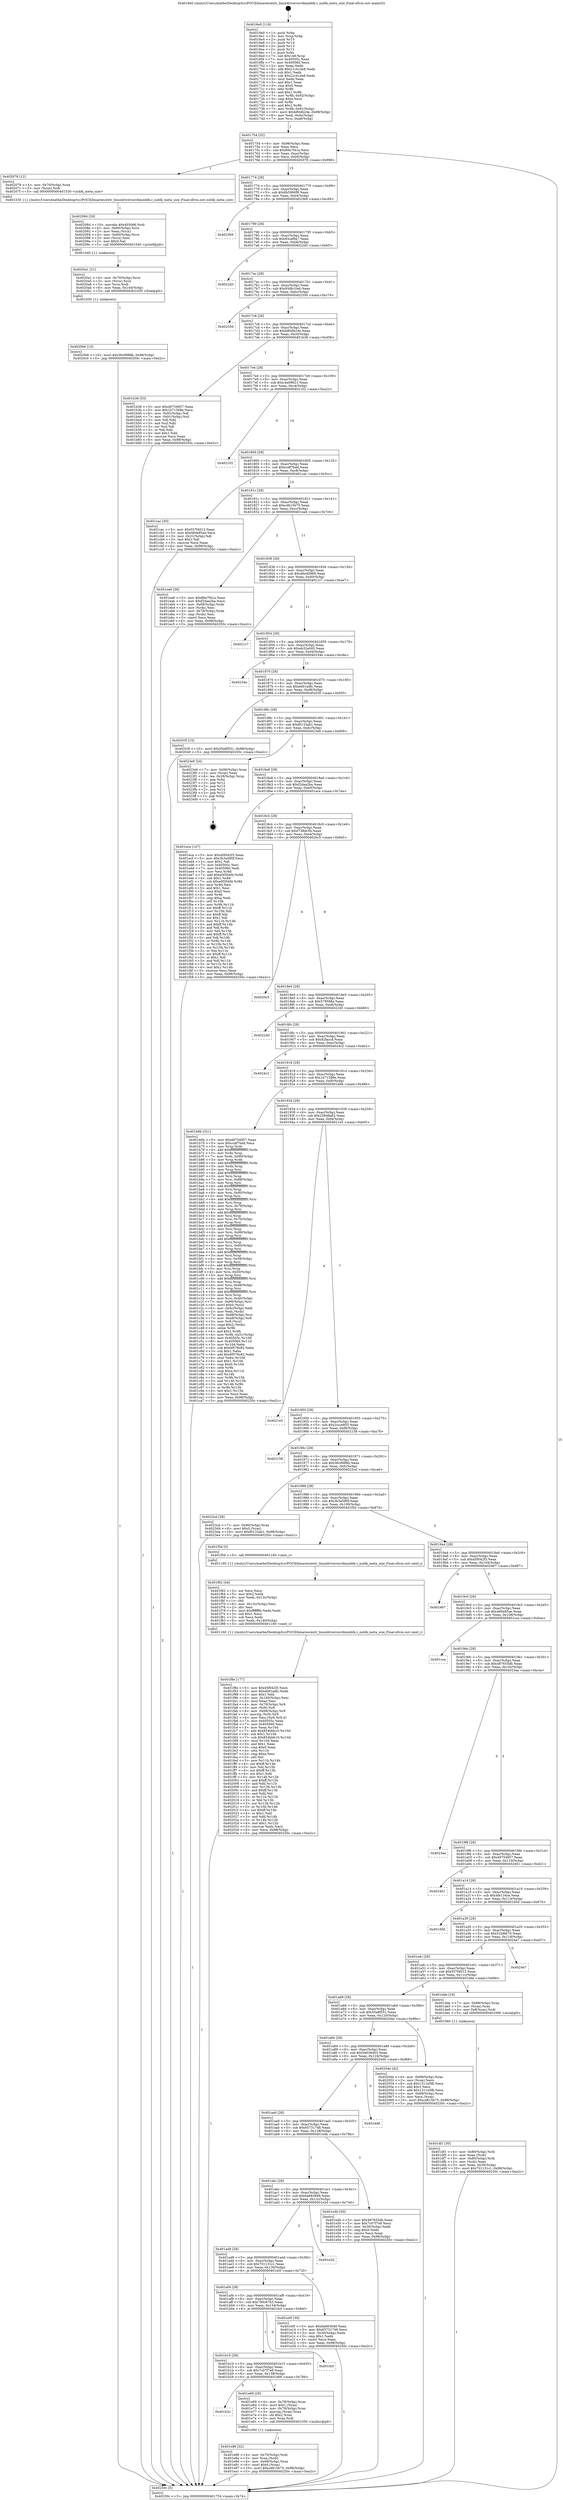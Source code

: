 digraph "0x4016e0" {
  label = "0x4016e0 (/mnt/c/Users/mathe/Desktop/tcc/POCII/binaries/extr_linuxdriversnvdimmblk.c_nsblk_meta_size_Final-ollvm.out::main(0))"
  labelloc = "t"
  node[shape=record]

  Entry [label="",width=0.3,height=0.3,shape=circle,fillcolor=black,style=filled]
  "0x401754" [label="{
     0x401754 [32]\l
     | [instrs]\l
     &nbsp;&nbsp;0x401754 \<+6\>: mov -0x98(%rbp),%eax\l
     &nbsp;&nbsp;0x40175a \<+2\>: mov %eax,%ecx\l
     &nbsp;&nbsp;0x40175c \<+6\>: sub $0x89a7f41a,%ecx\l
     &nbsp;&nbsp;0x401762 \<+6\>: mov %eax,-0xac(%rbp)\l
     &nbsp;&nbsp;0x401768 \<+6\>: mov %ecx,-0xb0(%rbp)\l
     &nbsp;&nbsp;0x40176e \<+6\>: je 0000000000402078 \<main+0x998\>\l
  }"]
  "0x402078" [label="{
     0x402078 [12]\l
     | [instrs]\l
     &nbsp;&nbsp;0x402078 \<+4\>: mov -0x70(%rbp),%rax\l
     &nbsp;&nbsp;0x40207c \<+3\>: mov (%rax),%rdi\l
     &nbsp;&nbsp;0x40207f \<+5\>: call 0000000000401530 \<nsblk_meta_size\>\l
     | [calls]\l
     &nbsp;&nbsp;0x401530 \{1\} (/mnt/c/Users/mathe/Desktop/tcc/POCII/binaries/extr_linuxdriversnvdimmblk.c_nsblk_meta_size_Final-ollvm.out::nsblk_meta_size)\l
  }"]
  "0x401774" [label="{
     0x401774 [28]\l
     | [instrs]\l
     &nbsp;&nbsp;0x401774 \<+5\>: jmp 0000000000401779 \<main+0x99\>\l
     &nbsp;&nbsp;0x401779 \<+6\>: mov -0xac(%rbp),%eax\l
     &nbsp;&nbsp;0x40177f \<+5\>: sub $0x8b5960f8,%eax\l
     &nbsp;&nbsp;0x401784 \<+6\>: mov %eax,-0xb4(%rbp)\l
     &nbsp;&nbsp;0x40178a \<+6\>: je 00000000004023b9 \<main+0xcd9\>\l
  }"]
  Exit [label="",width=0.3,height=0.3,shape=circle,fillcolor=black,style=filled,peripheries=2]
  "0x4023b9" [label="{
     0x4023b9\l
  }", style=dashed]
  "0x401790" [label="{
     0x401790 [28]\l
     | [instrs]\l
     &nbsp;&nbsp;0x401790 \<+5\>: jmp 0000000000401795 \<main+0xb5\>\l
     &nbsp;&nbsp;0x401795 \<+6\>: mov -0xac(%rbp),%eax\l
     &nbsp;&nbsp;0x40179b \<+5\>: sub $0x93caf9a7,%eax\l
     &nbsp;&nbsp;0x4017a0 \<+6\>: mov %eax,-0xb8(%rbp)\l
     &nbsp;&nbsp;0x4017a6 \<+6\>: je 00000000004022d3 \<main+0xbf3\>\l
  }"]
  "0x4020b6" [label="{
     0x4020b6 [15]\l
     | [instrs]\l
     &nbsp;&nbsp;0x4020b6 \<+10\>: movl $0x36c9988b,-0x98(%rbp)\l
     &nbsp;&nbsp;0x4020c0 \<+5\>: jmp 000000000040250c \<main+0xe2c\>\l
  }"]
  "0x4022d3" [label="{
     0x4022d3\l
  }", style=dashed]
  "0x4017ac" [label="{
     0x4017ac [28]\l
     | [instrs]\l
     &nbsp;&nbsp;0x4017ac \<+5\>: jmp 00000000004017b1 \<main+0xd1\>\l
     &nbsp;&nbsp;0x4017b1 \<+6\>: mov -0xac(%rbp),%eax\l
     &nbsp;&nbsp;0x4017b7 \<+5\>: sub $0x93db10a6,%eax\l
     &nbsp;&nbsp;0x4017bc \<+6\>: mov %eax,-0xbc(%rbp)\l
     &nbsp;&nbsp;0x4017c2 \<+6\>: je 000000000040235d \<main+0xc7d\>\l
  }"]
  "0x4020a1" [label="{
     0x4020a1 [21]\l
     | [instrs]\l
     &nbsp;&nbsp;0x4020a1 \<+4\>: mov -0x70(%rbp),%rcx\l
     &nbsp;&nbsp;0x4020a5 \<+3\>: mov (%rcx),%rcx\l
     &nbsp;&nbsp;0x4020a8 \<+3\>: mov %rcx,%rdi\l
     &nbsp;&nbsp;0x4020ab \<+6\>: mov %eax,-0x144(%rbp)\l
     &nbsp;&nbsp;0x4020b1 \<+5\>: call 0000000000401030 \<free@plt\>\l
     | [calls]\l
     &nbsp;&nbsp;0x401030 \{1\} (unknown)\l
  }"]
  "0x40235d" [label="{
     0x40235d\l
  }", style=dashed]
  "0x4017c8" [label="{
     0x4017c8 [28]\l
     | [instrs]\l
     &nbsp;&nbsp;0x4017c8 \<+5\>: jmp 00000000004017cd \<main+0xed\>\l
     &nbsp;&nbsp;0x4017cd \<+6\>: mov -0xac(%rbp),%eax\l
     &nbsp;&nbsp;0x4017d3 \<+5\>: sub $0xb80db24e,%eax\l
     &nbsp;&nbsp;0x4017d8 \<+6\>: mov %eax,-0xc0(%rbp)\l
     &nbsp;&nbsp;0x4017de \<+6\>: je 0000000000401b36 \<main+0x456\>\l
  }"]
  "0x402084" [label="{
     0x402084 [29]\l
     | [instrs]\l
     &nbsp;&nbsp;0x402084 \<+10\>: movabs $0x4030d6,%rdi\l
     &nbsp;&nbsp;0x40208e \<+4\>: mov -0x60(%rbp),%rcx\l
     &nbsp;&nbsp;0x402092 \<+2\>: mov %eax,(%rcx)\l
     &nbsp;&nbsp;0x402094 \<+4\>: mov -0x60(%rbp),%rcx\l
     &nbsp;&nbsp;0x402098 \<+2\>: mov (%rcx),%esi\l
     &nbsp;&nbsp;0x40209a \<+2\>: mov $0x0,%al\l
     &nbsp;&nbsp;0x40209c \<+5\>: call 0000000000401040 \<printf@plt\>\l
     | [calls]\l
     &nbsp;&nbsp;0x401040 \{1\} (unknown)\l
  }"]
  "0x401b36" [label="{
     0x401b36 [53]\l
     | [instrs]\l
     &nbsp;&nbsp;0x401b36 \<+5\>: mov $0x49754957,%eax\l
     &nbsp;&nbsp;0x401b3b \<+5\>: mov $0x1b71588e,%ecx\l
     &nbsp;&nbsp;0x401b40 \<+6\>: mov -0x92(%rbp),%dl\l
     &nbsp;&nbsp;0x401b46 \<+7\>: mov -0x91(%rbp),%sil\l
     &nbsp;&nbsp;0x401b4d \<+3\>: mov %dl,%dil\l
     &nbsp;&nbsp;0x401b50 \<+3\>: and %sil,%dil\l
     &nbsp;&nbsp;0x401b53 \<+3\>: xor %sil,%dl\l
     &nbsp;&nbsp;0x401b56 \<+3\>: or %dl,%dil\l
     &nbsp;&nbsp;0x401b59 \<+4\>: test $0x1,%dil\l
     &nbsp;&nbsp;0x401b5d \<+3\>: cmovne %ecx,%eax\l
     &nbsp;&nbsp;0x401b60 \<+6\>: mov %eax,-0x98(%rbp)\l
     &nbsp;&nbsp;0x401b66 \<+5\>: jmp 000000000040250c \<main+0xe2c\>\l
  }"]
  "0x4017e4" [label="{
     0x4017e4 [28]\l
     | [instrs]\l
     &nbsp;&nbsp;0x4017e4 \<+5\>: jmp 00000000004017e9 \<main+0x109\>\l
     &nbsp;&nbsp;0x4017e9 \<+6\>: mov -0xac(%rbp),%eax\l
     &nbsp;&nbsp;0x4017ef \<+5\>: sub $0xc4a99621,%eax\l
     &nbsp;&nbsp;0x4017f4 \<+6\>: mov %eax,-0xc4(%rbp)\l
     &nbsp;&nbsp;0x4017fa \<+6\>: je 0000000000402102 \<main+0xa22\>\l
  }"]
  "0x40250c" [label="{
     0x40250c [5]\l
     | [instrs]\l
     &nbsp;&nbsp;0x40250c \<+5\>: jmp 0000000000401754 \<main+0x74\>\l
  }"]
  "0x4016e0" [label="{
     0x4016e0 [116]\l
     | [instrs]\l
     &nbsp;&nbsp;0x4016e0 \<+1\>: push %rbp\l
     &nbsp;&nbsp;0x4016e1 \<+3\>: mov %rsp,%rbp\l
     &nbsp;&nbsp;0x4016e4 \<+2\>: push %r15\l
     &nbsp;&nbsp;0x4016e6 \<+2\>: push %r14\l
     &nbsp;&nbsp;0x4016e8 \<+2\>: push %r13\l
     &nbsp;&nbsp;0x4016ea \<+2\>: push %r12\l
     &nbsp;&nbsp;0x4016ec \<+1\>: push %rbx\l
     &nbsp;&nbsp;0x4016ed \<+7\>: sub $0x148,%rsp\l
     &nbsp;&nbsp;0x4016f4 \<+7\>: mov 0x40505c,%eax\l
     &nbsp;&nbsp;0x4016fb \<+7\>: mov 0x405060,%ecx\l
     &nbsp;&nbsp;0x401702 \<+2\>: mov %eax,%edx\l
     &nbsp;&nbsp;0x401704 \<+6\>: add $0x21c41de8,%edx\l
     &nbsp;&nbsp;0x40170a \<+3\>: sub $0x1,%edx\l
     &nbsp;&nbsp;0x40170d \<+6\>: sub $0x21c41de8,%edx\l
     &nbsp;&nbsp;0x401713 \<+3\>: imul %edx,%eax\l
     &nbsp;&nbsp;0x401716 \<+3\>: and $0x1,%eax\l
     &nbsp;&nbsp;0x401719 \<+3\>: cmp $0x0,%eax\l
     &nbsp;&nbsp;0x40171c \<+4\>: sete %r8b\l
     &nbsp;&nbsp;0x401720 \<+4\>: and $0x1,%r8b\l
     &nbsp;&nbsp;0x401724 \<+7\>: mov %r8b,-0x92(%rbp)\l
     &nbsp;&nbsp;0x40172b \<+3\>: cmp $0xa,%ecx\l
     &nbsp;&nbsp;0x40172e \<+4\>: setl %r8b\l
     &nbsp;&nbsp;0x401732 \<+4\>: and $0x1,%r8b\l
     &nbsp;&nbsp;0x401736 \<+7\>: mov %r8b,-0x91(%rbp)\l
     &nbsp;&nbsp;0x40173d \<+10\>: movl $0xb80db24e,-0x98(%rbp)\l
     &nbsp;&nbsp;0x401747 \<+6\>: mov %edi,-0x9c(%rbp)\l
     &nbsp;&nbsp;0x40174d \<+7\>: mov %rsi,-0xa8(%rbp)\l
  }"]
  "0x401f8e" [label="{
     0x401f8e [177]\l
     | [instrs]\l
     &nbsp;&nbsp;0x401f8e \<+5\>: mov $0x45f042f3,%ecx\l
     &nbsp;&nbsp;0x401f93 \<+5\>: mov $0xeb91adfc,%edx\l
     &nbsp;&nbsp;0x401f98 \<+3\>: mov $0x1,%dil\l
     &nbsp;&nbsp;0x401f9b \<+6\>: mov -0x140(%rbp),%esi\l
     &nbsp;&nbsp;0x401fa1 \<+3\>: imul %eax,%esi\l
     &nbsp;&nbsp;0x401fa4 \<+4\>: mov -0x70(%rbp),%r8\l
     &nbsp;&nbsp;0x401fa8 \<+3\>: mov (%r8),%r8\l
     &nbsp;&nbsp;0x401fab \<+4\>: mov -0x68(%rbp),%r9\l
     &nbsp;&nbsp;0x401faf \<+3\>: movslq (%r9),%r9\l
     &nbsp;&nbsp;0x401fb2 \<+4\>: mov %esi,(%r8,%r9,4)\l
     &nbsp;&nbsp;0x401fb6 \<+7\>: mov 0x40505c,%eax\l
     &nbsp;&nbsp;0x401fbd \<+7\>: mov 0x405060,%esi\l
     &nbsp;&nbsp;0x401fc4 \<+3\>: mov %eax,%r10d\l
     &nbsp;&nbsp;0x401fc7 \<+7\>: add $0x854bbb10,%r10d\l
     &nbsp;&nbsp;0x401fce \<+4\>: sub $0x1,%r10d\l
     &nbsp;&nbsp;0x401fd2 \<+7\>: sub $0x854bbb10,%r10d\l
     &nbsp;&nbsp;0x401fd9 \<+4\>: imul %r10d,%eax\l
     &nbsp;&nbsp;0x401fdd \<+3\>: and $0x1,%eax\l
     &nbsp;&nbsp;0x401fe0 \<+3\>: cmp $0x0,%eax\l
     &nbsp;&nbsp;0x401fe3 \<+4\>: sete %r11b\l
     &nbsp;&nbsp;0x401fe7 \<+3\>: cmp $0xa,%esi\l
     &nbsp;&nbsp;0x401fea \<+3\>: setl %bl\l
     &nbsp;&nbsp;0x401fed \<+3\>: mov %r11b,%r14b\l
     &nbsp;&nbsp;0x401ff0 \<+4\>: xor $0xff,%r14b\l
     &nbsp;&nbsp;0x401ff4 \<+3\>: mov %bl,%r15b\l
     &nbsp;&nbsp;0x401ff7 \<+4\>: xor $0xff,%r15b\l
     &nbsp;&nbsp;0x401ffb \<+4\>: xor $0x1,%dil\l
     &nbsp;&nbsp;0x401fff \<+3\>: mov %r14b,%r12b\l
     &nbsp;&nbsp;0x402002 \<+4\>: and $0xff,%r12b\l
     &nbsp;&nbsp;0x402006 \<+3\>: and %dil,%r11b\l
     &nbsp;&nbsp;0x402009 \<+3\>: mov %r15b,%r13b\l
     &nbsp;&nbsp;0x40200c \<+4\>: and $0xff,%r13b\l
     &nbsp;&nbsp;0x402010 \<+3\>: and %dil,%bl\l
     &nbsp;&nbsp;0x402013 \<+3\>: or %r11b,%r12b\l
     &nbsp;&nbsp;0x402016 \<+3\>: or %bl,%r13b\l
     &nbsp;&nbsp;0x402019 \<+3\>: xor %r13b,%r12b\l
     &nbsp;&nbsp;0x40201c \<+3\>: or %r15b,%r14b\l
     &nbsp;&nbsp;0x40201f \<+4\>: xor $0xff,%r14b\l
     &nbsp;&nbsp;0x402023 \<+4\>: or $0x1,%dil\l
     &nbsp;&nbsp;0x402027 \<+3\>: and %dil,%r14b\l
     &nbsp;&nbsp;0x40202a \<+3\>: or %r14b,%r12b\l
     &nbsp;&nbsp;0x40202d \<+4\>: test $0x1,%r12b\l
     &nbsp;&nbsp;0x402031 \<+3\>: cmovne %edx,%ecx\l
     &nbsp;&nbsp;0x402034 \<+6\>: mov %ecx,-0x98(%rbp)\l
     &nbsp;&nbsp;0x40203a \<+5\>: jmp 000000000040250c \<main+0xe2c\>\l
  }"]
  "0x402102" [label="{
     0x402102\l
  }", style=dashed]
  "0x401800" [label="{
     0x401800 [28]\l
     | [instrs]\l
     &nbsp;&nbsp;0x401800 \<+5\>: jmp 0000000000401805 \<main+0x125\>\l
     &nbsp;&nbsp;0x401805 \<+6\>: mov -0xac(%rbp),%eax\l
     &nbsp;&nbsp;0x40180b \<+5\>: sub $0xccdf7bdd,%eax\l
     &nbsp;&nbsp;0x401810 \<+6\>: mov %eax,-0xc8(%rbp)\l
     &nbsp;&nbsp;0x401816 \<+6\>: je 0000000000401cac \<main+0x5cc\>\l
  }"]
  "0x401f62" [label="{
     0x401f62 [44]\l
     | [instrs]\l
     &nbsp;&nbsp;0x401f62 \<+2\>: xor %ecx,%ecx\l
     &nbsp;&nbsp;0x401f64 \<+5\>: mov $0x2,%edx\l
     &nbsp;&nbsp;0x401f69 \<+6\>: mov %edx,-0x13c(%rbp)\l
     &nbsp;&nbsp;0x401f6f \<+1\>: cltd\l
     &nbsp;&nbsp;0x401f70 \<+6\>: mov -0x13c(%rbp),%esi\l
     &nbsp;&nbsp;0x401f76 \<+2\>: idiv %esi\l
     &nbsp;&nbsp;0x401f78 \<+6\>: imul $0xfffffffe,%edx,%edx\l
     &nbsp;&nbsp;0x401f7e \<+3\>: sub $0x1,%ecx\l
     &nbsp;&nbsp;0x401f81 \<+2\>: sub %ecx,%edx\l
     &nbsp;&nbsp;0x401f83 \<+6\>: mov %edx,-0x140(%rbp)\l
     &nbsp;&nbsp;0x401f89 \<+5\>: call 0000000000401160 \<next_i\>\l
     | [calls]\l
     &nbsp;&nbsp;0x401160 \{1\} (/mnt/c/Users/mathe/Desktop/tcc/POCII/binaries/extr_linuxdriversnvdimmblk.c_nsblk_meta_size_Final-ollvm.out::next_i)\l
  }"]
  "0x401cac" [label="{
     0x401cac [30]\l
     | [instrs]\l
     &nbsp;&nbsp;0x401cac \<+5\>: mov $0x557f4012,%eax\l
     &nbsp;&nbsp;0x401cb1 \<+5\>: mov $0x460e85ae,%ecx\l
     &nbsp;&nbsp;0x401cb6 \<+3\>: mov -0x31(%rbp),%dl\l
     &nbsp;&nbsp;0x401cb9 \<+3\>: test $0x1,%dl\l
     &nbsp;&nbsp;0x401cbc \<+3\>: cmovne %ecx,%eax\l
     &nbsp;&nbsp;0x401cbf \<+6\>: mov %eax,-0x98(%rbp)\l
     &nbsp;&nbsp;0x401cc5 \<+5\>: jmp 000000000040250c \<main+0xe2c\>\l
  }"]
  "0x40181c" [label="{
     0x40181c [28]\l
     | [instrs]\l
     &nbsp;&nbsp;0x40181c \<+5\>: jmp 0000000000401821 \<main+0x141\>\l
     &nbsp;&nbsp;0x401821 \<+6\>: mov -0xac(%rbp),%eax\l
     &nbsp;&nbsp;0x401827 \<+5\>: sub $0xcd615b75,%eax\l
     &nbsp;&nbsp;0x40182c \<+6\>: mov %eax,-0xcc(%rbp)\l
     &nbsp;&nbsp;0x401832 \<+6\>: je 0000000000401ea6 \<main+0x7c6\>\l
  }"]
  "0x401e86" [label="{
     0x401e86 [32]\l
     | [instrs]\l
     &nbsp;&nbsp;0x401e86 \<+4\>: mov -0x70(%rbp),%rdi\l
     &nbsp;&nbsp;0x401e8a \<+3\>: mov %rax,(%rdi)\l
     &nbsp;&nbsp;0x401e8d \<+4\>: mov -0x68(%rbp),%rax\l
     &nbsp;&nbsp;0x401e91 \<+6\>: movl $0x0,(%rax)\l
     &nbsp;&nbsp;0x401e97 \<+10\>: movl $0xcd615b75,-0x98(%rbp)\l
     &nbsp;&nbsp;0x401ea1 \<+5\>: jmp 000000000040250c \<main+0xe2c\>\l
  }"]
  "0x401ea6" [label="{
     0x401ea6 [36]\l
     | [instrs]\l
     &nbsp;&nbsp;0x401ea6 \<+5\>: mov $0x89a7f41a,%eax\l
     &nbsp;&nbsp;0x401eab \<+5\>: mov $0xf2daa2ba,%ecx\l
     &nbsp;&nbsp;0x401eb0 \<+4\>: mov -0x68(%rbp),%rdx\l
     &nbsp;&nbsp;0x401eb4 \<+2\>: mov (%rdx),%esi\l
     &nbsp;&nbsp;0x401eb6 \<+4\>: mov -0x78(%rbp),%rdx\l
     &nbsp;&nbsp;0x401eba \<+2\>: cmp (%rdx),%esi\l
     &nbsp;&nbsp;0x401ebc \<+3\>: cmovl %ecx,%eax\l
     &nbsp;&nbsp;0x401ebf \<+6\>: mov %eax,-0x98(%rbp)\l
     &nbsp;&nbsp;0x401ec5 \<+5\>: jmp 000000000040250c \<main+0xe2c\>\l
  }"]
  "0x401838" [label="{
     0x401838 [28]\l
     | [instrs]\l
     &nbsp;&nbsp;0x401838 \<+5\>: jmp 000000000040183d \<main+0x15d\>\l
     &nbsp;&nbsp;0x40183d \<+6\>: mov -0xac(%rbp),%eax\l
     &nbsp;&nbsp;0x401843 \<+5\>: sub $0xd6e40969,%eax\l
     &nbsp;&nbsp;0x401848 \<+6\>: mov %eax,-0xd0(%rbp)\l
     &nbsp;&nbsp;0x40184e \<+6\>: je 00000000004021c7 \<main+0xae7\>\l
  }"]
  "0x401b2c" [label="{
     0x401b2c\l
  }", style=dashed]
  "0x4021c7" [label="{
     0x4021c7\l
  }", style=dashed]
  "0x401854" [label="{
     0x401854 [28]\l
     | [instrs]\l
     &nbsp;&nbsp;0x401854 \<+5\>: jmp 0000000000401859 \<main+0x179\>\l
     &nbsp;&nbsp;0x401859 \<+6\>: mov -0xac(%rbp),%eax\l
     &nbsp;&nbsp;0x40185f \<+5\>: sub $0xeb32a045,%eax\l
     &nbsp;&nbsp;0x401864 \<+6\>: mov %eax,-0xd4(%rbp)\l
     &nbsp;&nbsp;0x40186a \<+6\>: je 000000000040234e \<main+0xc6e\>\l
  }"]
  "0x401e69" [label="{
     0x401e69 [29]\l
     | [instrs]\l
     &nbsp;&nbsp;0x401e69 \<+4\>: mov -0x78(%rbp),%rax\l
     &nbsp;&nbsp;0x401e6d \<+6\>: movl $0x1,(%rax)\l
     &nbsp;&nbsp;0x401e73 \<+4\>: mov -0x78(%rbp),%rax\l
     &nbsp;&nbsp;0x401e77 \<+3\>: movslq (%rax),%rax\l
     &nbsp;&nbsp;0x401e7a \<+4\>: shl $0x2,%rax\l
     &nbsp;&nbsp;0x401e7e \<+3\>: mov %rax,%rdi\l
     &nbsp;&nbsp;0x401e81 \<+5\>: call 0000000000401050 \<malloc@plt\>\l
     | [calls]\l
     &nbsp;&nbsp;0x401050 \{1\} (unknown)\l
  }"]
  "0x40234e" [label="{
     0x40234e\l
  }", style=dashed]
  "0x401870" [label="{
     0x401870 [28]\l
     | [instrs]\l
     &nbsp;&nbsp;0x401870 \<+5\>: jmp 0000000000401875 \<main+0x195\>\l
     &nbsp;&nbsp;0x401875 \<+6\>: mov -0xac(%rbp),%eax\l
     &nbsp;&nbsp;0x40187b \<+5\>: sub $0xeb91adfc,%eax\l
     &nbsp;&nbsp;0x401880 \<+6\>: mov %eax,-0xd8(%rbp)\l
     &nbsp;&nbsp;0x401886 \<+6\>: je 000000000040203f \<main+0x95f\>\l
  }"]
  "0x401b10" [label="{
     0x401b10 [28]\l
     | [instrs]\l
     &nbsp;&nbsp;0x401b10 \<+5\>: jmp 0000000000401b15 \<main+0x435\>\l
     &nbsp;&nbsp;0x401b15 \<+6\>: mov -0xac(%rbp),%eax\l
     &nbsp;&nbsp;0x401b1b \<+5\>: sub $0x7c07f7e9,%eax\l
     &nbsp;&nbsp;0x401b20 \<+6\>: mov %eax,-0x138(%rbp)\l
     &nbsp;&nbsp;0x401b26 \<+6\>: je 0000000000401e69 \<main+0x789\>\l
  }"]
  "0x40203f" [label="{
     0x40203f [15]\l
     | [instrs]\l
     &nbsp;&nbsp;0x40203f \<+10\>: movl $0x55a8f551,-0x98(%rbp)\l
     &nbsp;&nbsp;0x402049 \<+5\>: jmp 000000000040250c \<main+0xe2c\>\l
  }"]
  "0x40188c" [label="{
     0x40188c [28]\l
     | [instrs]\l
     &nbsp;&nbsp;0x40188c \<+5\>: jmp 0000000000401891 \<main+0x1b1\>\l
     &nbsp;&nbsp;0x401891 \<+6\>: mov -0xac(%rbp),%eax\l
     &nbsp;&nbsp;0x401897 \<+5\>: sub $0xf0133ab1,%eax\l
     &nbsp;&nbsp;0x40189c \<+6\>: mov %eax,-0xdc(%rbp)\l
     &nbsp;&nbsp;0x4018a2 \<+6\>: je 00000000004023e9 \<main+0xd09\>\l
  }"]
  "0x401dcf" [label="{
     0x401dcf\l
  }", style=dashed]
  "0x4023e9" [label="{
     0x4023e9 [24]\l
     | [instrs]\l
     &nbsp;&nbsp;0x4023e9 \<+7\>: mov -0x90(%rbp),%rax\l
     &nbsp;&nbsp;0x4023f0 \<+2\>: mov (%rax),%eax\l
     &nbsp;&nbsp;0x4023f2 \<+4\>: lea -0x28(%rbp),%rsp\l
     &nbsp;&nbsp;0x4023f6 \<+1\>: pop %rbx\l
     &nbsp;&nbsp;0x4023f7 \<+2\>: pop %r12\l
     &nbsp;&nbsp;0x4023f9 \<+2\>: pop %r13\l
     &nbsp;&nbsp;0x4023fb \<+2\>: pop %r14\l
     &nbsp;&nbsp;0x4023fd \<+2\>: pop %r15\l
     &nbsp;&nbsp;0x4023ff \<+1\>: pop %rbp\l
     &nbsp;&nbsp;0x402400 \<+1\>: ret\l
  }"]
  "0x4018a8" [label="{
     0x4018a8 [28]\l
     | [instrs]\l
     &nbsp;&nbsp;0x4018a8 \<+5\>: jmp 00000000004018ad \<main+0x1cd\>\l
     &nbsp;&nbsp;0x4018ad \<+6\>: mov -0xac(%rbp),%eax\l
     &nbsp;&nbsp;0x4018b3 \<+5\>: sub $0xf2daa2ba,%eax\l
     &nbsp;&nbsp;0x4018b8 \<+6\>: mov %eax,-0xe0(%rbp)\l
     &nbsp;&nbsp;0x4018be \<+6\>: je 0000000000401eca \<main+0x7ea\>\l
  }"]
  "0x401af4" [label="{
     0x401af4 [28]\l
     | [instrs]\l
     &nbsp;&nbsp;0x401af4 \<+5\>: jmp 0000000000401af9 \<main+0x419\>\l
     &nbsp;&nbsp;0x401af9 \<+6\>: mov -0xac(%rbp),%eax\l
     &nbsp;&nbsp;0x401aff \<+5\>: sub $0x780c67b3,%eax\l
     &nbsp;&nbsp;0x401b04 \<+6\>: mov %eax,-0x134(%rbp)\l
     &nbsp;&nbsp;0x401b0a \<+6\>: je 0000000000401dcf \<main+0x6ef\>\l
  }"]
  "0x401eca" [label="{
     0x401eca [147]\l
     | [instrs]\l
     &nbsp;&nbsp;0x401eca \<+5\>: mov $0x45f042f3,%eax\l
     &nbsp;&nbsp;0x401ecf \<+5\>: mov $0x3b3a580f,%ecx\l
     &nbsp;&nbsp;0x401ed4 \<+2\>: mov $0x1,%dl\l
     &nbsp;&nbsp;0x401ed6 \<+7\>: mov 0x40505c,%esi\l
     &nbsp;&nbsp;0x401edd \<+7\>: mov 0x405060,%edi\l
     &nbsp;&nbsp;0x401ee4 \<+3\>: mov %esi,%r8d\l
     &nbsp;&nbsp;0x401ee7 \<+7\>: add $0xa0f304fd,%r8d\l
     &nbsp;&nbsp;0x401eee \<+4\>: sub $0x1,%r8d\l
     &nbsp;&nbsp;0x401ef2 \<+7\>: sub $0xa0f304fd,%r8d\l
     &nbsp;&nbsp;0x401ef9 \<+4\>: imul %r8d,%esi\l
     &nbsp;&nbsp;0x401efd \<+3\>: and $0x1,%esi\l
     &nbsp;&nbsp;0x401f00 \<+3\>: cmp $0x0,%esi\l
     &nbsp;&nbsp;0x401f03 \<+4\>: sete %r9b\l
     &nbsp;&nbsp;0x401f07 \<+3\>: cmp $0xa,%edi\l
     &nbsp;&nbsp;0x401f0a \<+4\>: setl %r10b\l
     &nbsp;&nbsp;0x401f0e \<+3\>: mov %r9b,%r11b\l
     &nbsp;&nbsp;0x401f11 \<+4\>: xor $0xff,%r11b\l
     &nbsp;&nbsp;0x401f15 \<+3\>: mov %r10b,%bl\l
     &nbsp;&nbsp;0x401f18 \<+3\>: xor $0xff,%bl\l
     &nbsp;&nbsp;0x401f1b \<+3\>: xor $0x1,%dl\l
     &nbsp;&nbsp;0x401f1e \<+3\>: mov %r11b,%r14b\l
     &nbsp;&nbsp;0x401f21 \<+4\>: and $0xff,%r14b\l
     &nbsp;&nbsp;0x401f25 \<+3\>: and %dl,%r9b\l
     &nbsp;&nbsp;0x401f28 \<+3\>: mov %bl,%r15b\l
     &nbsp;&nbsp;0x401f2b \<+4\>: and $0xff,%r15b\l
     &nbsp;&nbsp;0x401f2f \<+3\>: and %dl,%r10b\l
     &nbsp;&nbsp;0x401f32 \<+3\>: or %r9b,%r14b\l
     &nbsp;&nbsp;0x401f35 \<+3\>: or %r10b,%r15b\l
     &nbsp;&nbsp;0x401f38 \<+3\>: xor %r15b,%r14b\l
     &nbsp;&nbsp;0x401f3b \<+3\>: or %bl,%r11b\l
     &nbsp;&nbsp;0x401f3e \<+4\>: xor $0xff,%r11b\l
     &nbsp;&nbsp;0x401f42 \<+3\>: or $0x1,%dl\l
     &nbsp;&nbsp;0x401f45 \<+3\>: and %dl,%r11b\l
     &nbsp;&nbsp;0x401f48 \<+3\>: or %r11b,%r14b\l
     &nbsp;&nbsp;0x401f4b \<+4\>: test $0x1,%r14b\l
     &nbsp;&nbsp;0x401f4f \<+3\>: cmovne %ecx,%eax\l
     &nbsp;&nbsp;0x401f52 \<+6\>: mov %eax,-0x98(%rbp)\l
     &nbsp;&nbsp;0x401f58 \<+5\>: jmp 000000000040250c \<main+0xe2c\>\l
  }"]
  "0x4018c4" [label="{
     0x4018c4 [28]\l
     | [instrs]\l
     &nbsp;&nbsp;0x4018c4 \<+5\>: jmp 00000000004018c9 \<main+0x1e9\>\l
     &nbsp;&nbsp;0x4018c9 \<+6\>: mov -0xac(%rbp),%eax\l
     &nbsp;&nbsp;0x4018cf \<+5\>: sub $0xf758dc5b,%eax\l
     &nbsp;&nbsp;0x4018d4 \<+6\>: mov %eax,-0xe4(%rbp)\l
     &nbsp;&nbsp;0x4018da \<+6\>: je 00000000004020c5 \<main+0x9e5\>\l
  }"]
  "0x401e0f" [label="{
     0x401e0f [30]\l
     | [instrs]\l
     &nbsp;&nbsp;0x401e0f \<+5\>: mov $0x6a683949,%eax\l
     &nbsp;&nbsp;0x401e14 \<+5\>: mov $0x65731748,%ecx\l
     &nbsp;&nbsp;0x401e19 \<+3\>: mov -0x30(%rbp),%edx\l
     &nbsp;&nbsp;0x401e1c \<+3\>: cmp $0x1,%edx\l
     &nbsp;&nbsp;0x401e1f \<+3\>: cmovl %ecx,%eax\l
     &nbsp;&nbsp;0x401e22 \<+6\>: mov %eax,-0x98(%rbp)\l
     &nbsp;&nbsp;0x401e28 \<+5\>: jmp 000000000040250c \<main+0xe2c\>\l
  }"]
  "0x4020c5" [label="{
     0x4020c5\l
  }", style=dashed]
  "0x4018e0" [label="{
     0x4018e0 [28]\l
     | [instrs]\l
     &nbsp;&nbsp;0x4018e0 \<+5\>: jmp 00000000004018e5 \<main+0x205\>\l
     &nbsp;&nbsp;0x4018e5 \<+6\>: mov -0xac(%rbp),%eax\l
     &nbsp;&nbsp;0x4018eb \<+5\>: sub $0x579588e,%eax\l
     &nbsp;&nbsp;0x4018f0 \<+6\>: mov %eax,-0xe8(%rbp)\l
     &nbsp;&nbsp;0x4018f6 \<+6\>: je 0000000000402240 \<main+0xb60\>\l
  }"]
  "0x401ad8" [label="{
     0x401ad8 [28]\l
     | [instrs]\l
     &nbsp;&nbsp;0x401ad8 \<+5\>: jmp 0000000000401add \<main+0x3fd\>\l
     &nbsp;&nbsp;0x401add \<+6\>: mov -0xac(%rbp),%eax\l
     &nbsp;&nbsp;0x401ae3 \<+5\>: sub $0x701131c1,%eax\l
     &nbsp;&nbsp;0x401ae8 \<+6\>: mov %eax,-0x130(%rbp)\l
     &nbsp;&nbsp;0x401aee \<+6\>: je 0000000000401e0f \<main+0x72f\>\l
  }"]
  "0x402240" [label="{
     0x402240\l
  }", style=dashed]
  "0x4018fc" [label="{
     0x4018fc [28]\l
     | [instrs]\l
     &nbsp;&nbsp;0x4018fc \<+5\>: jmp 0000000000401901 \<main+0x221\>\l
     &nbsp;&nbsp;0x401901 \<+6\>: mov -0xac(%rbp),%eax\l
     &nbsp;&nbsp;0x401907 \<+5\>: sub $0x92faccd,%eax\l
     &nbsp;&nbsp;0x40190c \<+6\>: mov %eax,-0xec(%rbp)\l
     &nbsp;&nbsp;0x401912 \<+6\>: je 00000000004024c2 \<main+0xde2\>\l
  }"]
  "0x401e2d" [label="{
     0x401e2d\l
  }", style=dashed]
  "0x4024c2" [label="{
     0x4024c2\l
  }", style=dashed]
  "0x401918" [label="{
     0x401918 [28]\l
     | [instrs]\l
     &nbsp;&nbsp;0x401918 \<+5\>: jmp 000000000040191d \<main+0x23d\>\l
     &nbsp;&nbsp;0x40191d \<+6\>: mov -0xac(%rbp),%eax\l
     &nbsp;&nbsp;0x401923 \<+5\>: sub $0x1b71588e,%eax\l
     &nbsp;&nbsp;0x401928 \<+6\>: mov %eax,-0xf0(%rbp)\l
     &nbsp;&nbsp;0x40192e \<+6\>: je 0000000000401b6b \<main+0x48b\>\l
  }"]
  "0x401abc" [label="{
     0x401abc [28]\l
     | [instrs]\l
     &nbsp;&nbsp;0x401abc \<+5\>: jmp 0000000000401ac1 \<main+0x3e1\>\l
     &nbsp;&nbsp;0x401ac1 \<+6\>: mov -0xac(%rbp),%eax\l
     &nbsp;&nbsp;0x401ac7 \<+5\>: sub $0x6a683949,%eax\l
     &nbsp;&nbsp;0x401acc \<+6\>: mov %eax,-0x12c(%rbp)\l
     &nbsp;&nbsp;0x401ad2 \<+6\>: je 0000000000401e2d \<main+0x74d\>\l
  }"]
  "0x401b6b" [label="{
     0x401b6b [321]\l
     | [instrs]\l
     &nbsp;&nbsp;0x401b6b \<+5\>: mov $0x49754957,%eax\l
     &nbsp;&nbsp;0x401b70 \<+5\>: mov $0xccdf7bdd,%ecx\l
     &nbsp;&nbsp;0x401b75 \<+3\>: mov %rsp,%rdx\l
     &nbsp;&nbsp;0x401b78 \<+4\>: add $0xfffffffffffffff0,%rdx\l
     &nbsp;&nbsp;0x401b7c \<+3\>: mov %rdx,%rsp\l
     &nbsp;&nbsp;0x401b7f \<+7\>: mov %rdx,-0x90(%rbp)\l
     &nbsp;&nbsp;0x401b86 \<+3\>: mov %rsp,%rdx\l
     &nbsp;&nbsp;0x401b89 \<+4\>: add $0xfffffffffffffff0,%rdx\l
     &nbsp;&nbsp;0x401b8d \<+3\>: mov %rdx,%rsp\l
     &nbsp;&nbsp;0x401b90 \<+3\>: mov %rsp,%rsi\l
     &nbsp;&nbsp;0x401b93 \<+4\>: add $0xfffffffffffffff0,%rsi\l
     &nbsp;&nbsp;0x401b97 \<+3\>: mov %rsi,%rsp\l
     &nbsp;&nbsp;0x401b9a \<+7\>: mov %rsi,-0x88(%rbp)\l
     &nbsp;&nbsp;0x401ba1 \<+3\>: mov %rsp,%rsi\l
     &nbsp;&nbsp;0x401ba4 \<+4\>: add $0xfffffffffffffff0,%rsi\l
     &nbsp;&nbsp;0x401ba8 \<+3\>: mov %rsi,%rsp\l
     &nbsp;&nbsp;0x401bab \<+4\>: mov %rsi,-0x80(%rbp)\l
     &nbsp;&nbsp;0x401baf \<+3\>: mov %rsp,%rsi\l
     &nbsp;&nbsp;0x401bb2 \<+4\>: add $0xfffffffffffffff0,%rsi\l
     &nbsp;&nbsp;0x401bb6 \<+3\>: mov %rsi,%rsp\l
     &nbsp;&nbsp;0x401bb9 \<+4\>: mov %rsi,-0x78(%rbp)\l
     &nbsp;&nbsp;0x401bbd \<+3\>: mov %rsp,%rsi\l
     &nbsp;&nbsp;0x401bc0 \<+4\>: add $0xfffffffffffffff0,%rsi\l
     &nbsp;&nbsp;0x401bc4 \<+3\>: mov %rsi,%rsp\l
     &nbsp;&nbsp;0x401bc7 \<+4\>: mov %rsi,-0x70(%rbp)\l
     &nbsp;&nbsp;0x401bcb \<+3\>: mov %rsp,%rsi\l
     &nbsp;&nbsp;0x401bce \<+4\>: add $0xfffffffffffffff0,%rsi\l
     &nbsp;&nbsp;0x401bd2 \<+3\>: mov %rsi,%rsp\l
     &nbsp;&nbsp;0x401bd5 \<+4\>: mov %rsi,-0x68(%rbp)\l
     &nbsp;&nbsp;0x401bd9 \<+3\>: mov %rsp,%rsi\l
     &nbsp;&nbsp;0x401bdc \<+4\>: add $0xfffffffffffffff0,%rsi\l
     &nbsp;&nbsp;0x401be0 \<+3\>: mov %rsi,%rsp\l
     &nbsp;&nbsp;0x401be3 \<+4\>: mov %rsi,-0x60(%rbp)\l
     &nbsp;&nbsp;0x401be7 \<+3\>: mov %rsp,%rsi\l
     &nbsp;&nbsp;0x401bea \<+4\>: add $0xfffffffffffffff0,%rsi\l
     &nbsp;&nbsp;0x401bee \<+3\>: mov %rsi,%rsp\l
     &nbsp;&nbsp;0x401bf1 \<+4\>: mov %rsi,-0x58(%rbp)\l
     &nbsp;&nbsp;0x401bf5 \<+3\>: mov %rsp,%rsi\l
     &nbsp;&nbsp;0x401bf8 \<+4\>: add $0xfffffffffffffff0,%rsi\l
     &nbsp;&nbsp;0x401bfc \<+3\>: mov %rsi,%rsp\l
     &nbsp;&nbsp;0x401bff \<+4\>: mov %rsi,-0x50(%rbp)\l
     &nbsp;&nbsp;0x401c03 \<+3\>: mov %rsp,%rsi\l
     &nbsp;&nbsp;0x401c06 \<+4\>: add $0xfffffffffffffff0,%rsi\l
     &nbsp;&nbsp;0x401c0a \<+3\>: mov %rsi,%rsp\l
     &nbsp;&nbsp;0x401c0d \<+4\>: mov %rsi,-0x48(%rbp)\l
     &nbsp;&nbsp;0x401c11 \<+3\>: mov %rsp,%rsi\l
     &nbsp;&nbsp;0x401c14 \<+4\>: add $0xfffffffffffffff0,%rsi\l
     &nbsp;&nbsp;0x401c18 \<+3\>: mov %rsi,%rsp\l
     &nbsp;&nbsp;0x401c1b \<+4\>: mov %rsi,-0x40(%rbp)\l
     &nbsp;&nbsp;0x401c1f \<+7\>: mov -0x90(%rbp),%rsi\l
     &nbsp;&nbsp;0x401c26 \<+6\>: movl $0x0,(%rsi)\l
     &nbsp;&nbsp;0x401c2c \<+6\>: mov -0x9c(%rbp),%edi\l
     &nbsp;&nbsp;0x401c32 \<+2\>: mov %edi,(%rdx)\l
     &nbsp;&nbsp;0x401c34 \<+7\>: mov -0x88(%rbp),%rsi\l
     &nbsp;&nbsp;0x401c3b \<+7\>: mov -0xa8(%rbp),%r8\l
     &nbsp;&nbsp;0x401c42 \<+3\>: mov %r8,(%rsi)\l
     &nbsp;&nbsp;0x401c45 \<+3\>: cmpl $0x2,(%rdx)\l
     &nbsp;&nbsp;0x401c48 \<+4\>: setne %r9b\l
     &nbsp;&nbsp;0x401c4c \<+4\>: and $0x1,%r9b\l
     &nbsp;&nbsp;0x401c50 \<+4\>: mov %r9b,-0x31(%rbp)\l
     &nbsp;&nbsp;0x401c54 \<+8\>: mov 0x40505c,%r10d\l
     &nbsp;&nbsp;0x401c5c \<+8\>: mov 0x405060,%r11d\l
     &nbsp;&nbsp;0x401c64 \<+3\>: mov %r10d,%ebx\l
     &nbsp;&nbsp;0x401c67 \<+6\>: sub $0x6f578c82,%ebx\l
     &nbsp;&nbsp;0x401c6d \<+3\>: sub $0x1,%ebx\l
     &nbsp;&nbsp;0x401c70 \<+6\>: add $0x6f578c82,%ebx\l
     &nbsp;&nbsp;0x401c76 \<+4\>: imul %ebx,%r10d\l
     &nbsp;&nbsp;0x401c7a \<+4\>: and $0x1,%r10d\l
     &nbsp;&nbsp;0x401c7e \<+4\>: cmp $0x0,%r10d\l
     &nbsp;&nbsp;0x401c82 \<+4\>: sete %r9b\l
     &nbsp;&nbsp;0x401c86 \<+4\>: cmp $0xa,%r11d\l
     &nbsp;&nbsp;0x401c8a \<+4\>: setl %r14b\l
     &nbsp;&nbsp;0x401c8e \<+3\>: mov %r9b,%r15b\l
     &nbsp;&nbsp;0x401c91 \<+3\>: and %r14b,%r15b\l
     &nbsp;&nbsp;0x401c94 \<+3\>: xor %r14b,%r9b\l
     &nbsp;&nbsp;0x401c97 \<+3\>: or %r9b,%r15b\l
     &nbsp;&nbsp;0x401c9a \<+4\>: test $0x1,%r15b\l
     &nbsp;&nbsp;0x401c9e \<+3\>: cmovne %ecx,%eax\l
     &nbsp;&nbsp;0x401ca1 \<+6\>: mov %eax,-0x98(%rbp)\l
     &nbsp;&nbsp;0x401ca7 \<+5\>: jmp 000000000040250c \<main+0xe2c\>\l
  }"]
  "0x401934" [label="{
     0x401934 [28]\l
     | [instrs]\l
     &nbsp;&nbsp;0x401934 \<+5\>: jmp 0000000000401939 \<main+0x259\>\l
     &nbsp;&nbsp;0x401939 \<+6\>: mov -0xac(%rbp),%eax\l
     &nbsp;&nbsp;0x40193f \<+5\>: sub $0x25848a62,%eax\l
     &nbsp;&nbsp;0x401944 \<+6\>: mov %eax,-0xf4(%rbp)\l
     &nbsp;&nbsp;0x40194a \<+6\>: je 00000000004021e5 \<main+0xb05\>\l
  }"]
  "0x401e4b" [label="{
     0x401e4b [30]\l
     | [instrs]\l
     &nbsp;&nbsp;0x401e4b \<+5\>: mov $0x487655db,%eax\l
     &nbsp;&nbsp;0x401e50 \<+5\>: mov $0x7c07f7e9,%ecx\l
     &nbsp;&nbsp;0x401e55 \<+3\>: mov -0x30(%rbp),%edx\l
     &nbsp;&nbsp;0x401e58 \<+3\>: cmp $0x0,%edx\l
     &nbsp;&nbsp;0x401e5b \<+3\>: cmove %ecx,%eax\l
     &nbsp;&nbsp;0x401e5e \<+6\>: mov %eax,-0x98(%rbp)\l
     &nbsp;&nbsp;0x401e64 \<+5\>: jmp 000000000040250c \<main+0xe2c\>\l
  }"]
  "0x401aa0" [label="{
     0x401aa0 [28]\l
     | [instrs]\l
     &nbsp;&nbsp;0x401aa0 \<+5\>: jmp 0000000000401aa5 \<main+0x3c5\>\l
     &nbsp;&nbsp;0x401aa5 \<+6\>: mov -0xac(%rbp),%eax\l
     &nbsp;&nbsp;0x401aab \<+5\>: sub $0x65731748,%eax\l
     &nbsp;&nbsp;0x401ab0 \<+6\>: mov %eax,-0x128(%rbp)\l
     &nbsp;&nbsp;0x401ab6 \<+6\>: je 0000000000401e4b \<main+0x76b\>\l
  }"]
  "0x4021e5" [label="{
     0x4021e5\l
  }", style=dashed]
  "0x401950" [label="{
     0x401950 [28]\l
     | [instrs]\l
     &nbsp;&nbsp;0x401950 \<+5\>: jmp 0000000000401955 \<main+0x275\>\l
     &nbsp;&nbsp;0x401955 \<+6\>: mov -0xac(%rbp),%eax\l
     &nbsp;&nbsp;0x40195b \<+5\>: sub $0x2ccce855,%eax\l
     &nbsp;&nbsp;0x401960 \<+6\>: mov %eax,-0xf8(%rbp)\l
     &nbsp;&nbsp;0x401966 \<+6\>: je 0000000000402158 \<main+0xa78\>\l
  }"]
  "0x402446" [label="{
     0x402446\l
  }", style=dashed]
  "0x402158" [label="{
     0x402158\l
  }", style=dashed]
  "0x40196c" [label="{
     0x40196c [28]\l
     | [instrs]\l
     &nbsp;&nbsp;0x40196c \<+5\>: jmp 0000000000401971 \<main+0x291\>\l
     &nbsp;&nbsp;0x401971 \<+6\>: mov -0xac(%rbp),%eax\l
     &nbsp;&nbsp;0x401977 \<+5\>: sub $0x36c9988b,%eax\l
     &nbsp;&nbsp;0x40197c \<+6\>: mov %eax,-0xfc(%rbp)\l
     &nbsp;&nbsp;0x401982 \<+6\>: je 00000000004023cd \<main+0xced\>\l
  }"]
  "0x401a84" [label="{
     0x401a84 [28]\l
     | [instrs]\l
     &nbsp;&nbsp;0x401a84 \<+5\>: jmp 0000000000401a89 \<main+0x3a9\>\l
     &nbsp;&nbsp;0x401a89 \<+6\>: mov -0xac(%rbp),%eax\l
     &nbsp;&nbsp;0x401a8f \<+5\>: sub $0x5e636403,%eax\l
     &nbsp;&nbsp;0x401a94 \<+6\>: mov %eax,-0x124(%rbp)\l
     &nbsp;&nbsp;0x401a9a \<+6\>: je 0000000000402446 \<main+0xd66\>\l
  }"]
  "0x4023cd" [label="{
     0x4023cd [28]\l
     | [instrs]\l
     &nbsp;&nbsp;0x4023cd \<+7\>: mov -0x90(%rbp),%rax\l
     &nbsp;&nbsp;0x4023d4 \<+6\>: movl $0x0,(%rax)\l
     &nbsp;&nbsp;0x4023da \<+10\>: movl $0xf0133ab1,-0x98(%rbp)\l
     &nbsp;&nbsp;0x4023e4 \<+5\>: jmp 000000000040250c \<main+0xe2c\>\l
  }"]
  "0x401988" [label="{
     0x401988 [28]\l
     | [instrs]\l
     &nbsp;&nbsp;0x401988 \<+5\>: jmp 000000000040198d \<main+0x2ad\>\l
     &nbsp;&nbsp;0x40198d \<+6\>: mov -0xac(%rbp),%eax\l
     &nbsp;&nbsp;0x401993 \<+5\>: sub $0x3b3a580f,%eax\l
     &nbsp;&nbsp;0x401998 \<+6\>: mov %eax,-0x100(%rbp)\l
     &nbsp;&nbsp;0x40199e \<+6\>: je 0000000000401f5d \<main+0x87d\>\l
  }"]
  "0x40204e" [label="{
     0x40204e [42]\l
     | [instrs]\l
     &nbsp;&nbsp;0x40204e \<+4\>: mov -0x68(%rbp),%rax\l
     &nbsp;&nbsp;0x402052 \<+2\>: mov (%rax),%ecx\l
     &nbsp;&nbsp;0x402054 \<+6\>: sub $0x1311e5fb,%ecx\l
     &nbsp;&nbsp;0x40205a \<+3\>: add $0x1,%ecx\l
     &nbsp;&nbsp;0x40205d \<+6\>: add $0x1311e5fb,%ecx\l
     &nbsp;&nbsp;0x402063 \<+4\>: mov -0x68(%rbp),%rax\l
     &nbsp;&nbsp;0x402067 \<+2\>: mov %ecx,(%rax)\l
     &nbsp;&nbsp;0x402069 \<+10\>: movl $0xcd615b75,-0x98(%rbp)\l
     &nbsp;&nbsp;0x402073 \<+5\>: jmp 000000000040250c \<main+0xe2c\>\l
  }"]
  "0x401f5d" [label="{
     0x401f5d [5]\l
     | [instrs]\l
     &nbsp;&nbsp;0x401f5d \<+5\>: call 0000000000401160 \<next_i\>\l
     | [calls]\l
     &nbsp;&nbsp;0x401160 \{1\} (/mnt/c/Users/mathe/Desktop/tcc/POCII/binaries/extr_linuxdriversnvdimmblk.c_nsblk_meta_size_Final-ollvm.out::next_i)\l
  }"]
  "0x4019a4" [label="{
     0x4019a4 [28]\l
     | [instrs]\l
     &nbsp;&nbsp;0x4019a4 \<+5\>: jmp 00000000004019a9 \<main+0x2c9\>\l
     &nbsp;&nbsp;0x4019a9 \<+6\>: mov -0xac(%rbp),%eax\l
     &nbsp;&nbsp;0x4019af \<+5\>: sub $0x45f042f3,%eax\l
     &nbsp;&nbsp;0x4019b4 \<+6\>: mov %eax,-0x104(%rbp)\l
     &nbsp;&nbsp;0x4019ba \<+6\>: je 0000000000402467 \<main+0xd87\>\l
  }"]
  "0x401df1" [label="{
     0x401df1 [30]\l
     | [instrs]\l
     &nbsp;&nbsp;0x401df1 \<+4\>: mov -0x80(%rbp),%rdi\l
     &nbsp;&nbsp;0x401df5 \<+2\>: mov %eax,(%rdi)\l
     &nbsp;&nbsp;0x401df7 \<+4\>: mov -0x80(%rbp),%rdi\l
     &nbsp;&nbsp;0x401dfb \<+2\>: mov (%rdi),%eax\l
     &nbsp;&nbsp;0x401dfd \<+3\>: mov %eax,-0x30(%rbp)\l
     &nbsp;&nbsp;0x401e00 \<+10\>: movl $0x701131c1,-0x98(%rbp)\l
     &nbsp;&nbsp;0x401e0a \<+5\>: jmp 000000000040250c \<main+0xe2c\>\l
  }"]
  "0x402467" [label="{
     0x402467\l
  }", style=dashed]
  "0x4019c0" [label="{
     0x4019c0 [28]\l
     | [instrs]\l
     &nbsp;&nbsp;0x4019c0 \<+5\>: jmp 00000000004019c5 \<main+0x2e5\>\l
     &nbsp;&nbsp;0x4019c5 \<+6\>: mov -0xac(%rbp),%eax\l
     &nbsp;&nbsp;0x4019cb \<+5\>: sub $0x460e85ae,%eax\l
     &nbsp;&nbsp;0x4019d0 \<+6\>: mov %eax,-0x108(%rbp)\l
     &nbsp;&nbsp;0x4019d6 \<+6\>: je 0000000000401cca \<main+0x5ea\>\l
  }"]
  "0x401a68" [label="{
     0x401a68 [28]\l
     | [instrs]\l
     &nbsp;&nbsp;0x401a68 \<+5\>: jmp 0000000000401a6d \<main+0x38d\>\l
     &nbsp;&nbsp;0x401a6d \<+6\>: mov -0xac(%rbp),%eax\l
     &nbsp;&nbsp;0x401a73 \<+5\>: sub $0x55a8f551,%eax\l
     &nbsp;&nbsp;0x401a78 \<+6\>: mov %eax,-0x120(%rbp)\l
     &nbsp;&nbsp;0x401a7e \<+6\>: je 000000000040204e \<main+0x96e\>\l
  }"]
  "0x401cca" [label="{
     0x401cca\l
  }", style=dashed]
  "0x4019dc" [label="{
     0x4019dc [28]\l
     | [instrs]\l
     &nbsp;&nbsp;0x4019dc \<+5\>: jmp 00000000004019e1 \<main+0x301\>\l
     &nbsp;&nbsp;0x4019e1 \<+6\>: mov -0xac(%rbp),%eax\l
     &nbsp;&nbsp;0x4019e7 \<+5\>: sub $0x487655db,%eax\l
     &nbsp;&nbsp;0x4019ec \<+6\>: mov %eax,-0x10c(%rbp)\l
     &nbsp;&nbsp;0x4019f2 \<+6\>: je 00000000004023aa \<main+0xcca\>\l
  }"]
  "0x401dde" [label="{
     0x401dde [19]\l
     | [instrs]\l
     &nbsp;&nbsp;0x401dde \<+7\>: mov -0x88(%rbp),%rax\l
     &nbsp;&nbsp;0x401de5 \<+3\>: mov (%rax),%rax\l
     &nbsp;&nbsp;0x401de8 \<+4\>: mov 0x8(%rax),%rdi\l
     &nbsp;&nbsp;0x401dec \<+5\>: call 0000000000401060 \<atoi@plt\>\l
     | [calls]\l
     &nbsp;&nbsp;0x401060 \{1\} (unknown)\l
  }"]
  "0x4023aa" [label="{
     0x4023aa\l
  }", style=dashed]
  "0x4019f8" [label="{
     0x4019f8 [28]\l
     | [instrs]\l
     &nbsp;&nbsp;0x4019f8 \<+5\>: jmp 00000000004019fd \<main+0x31d\>\l
     &nbsp;&nbsp;0x4019fd \<+6\>: mov -0xac(%rbp),%eax\l
     &nbsp;&nbsp;0x401a03 \<+5\>: sub $0x49754957,%eax\l
     &nbsp;&nbsp;0x401a08 \<+6\>: mov %eax,-0x110(%rbp)\l
     &nbsp;&nbsp;0x401a0e \<+6\>: je 0000000000402401 \<main+0xd21\>\l
  }"]
  "0x401a4c" [label="{
     0x401a4c [28]\l
     | [instrs]\l
     &nbsp;&nbsp;0x401a4c \<+5\>: jmp 0000000000401a51 \<main+0x371\>\l
     &nbsp;&nbsp;0x401a51 \<+6\>: mov -0xac(%rbp),%eax\l
     &nbsp;&nbsp;0x401a57 \<+5\>: sub $0x557f4012,%eax\l
     &nbsp;&nbsp;0x401a5c \<+6\>: mov %eax,-0x11c(%rbp)\l
     &nbsp;&nbsp;0x401a62 \<+6\>: je 0000000000401dde \<main+0x6fe\>\l
  }"]
  "0x402401" [label="{
     0x402401\l
  }", style=dashed]
  "0x401a14" [label="{
     0x401a14 [28]\l
     | [instrs]\l
     &nbsp;&nbsp;0x401a14 \<+5\>: jmp 0000000000401a19 \<main+0x339\>\l
     &nbsp;&nbsp;0x401a19 \<+6\>: mov -0xac(%rbp),%eax\l
     &nbsp;&nbsp;0x401a1f \<+5\>: sub $0x4fe134ce,%eax\l
     &nbsp;&nbsp;0x401a24 \<+6\>: mov %eax,-0x114(%rbp)\l
     &nbsp;&nbsp;0x401a2a \<+6\>: je 0000000000401d5d \<main+0x67d\>\l
  }"]
  "0x4024e7" [label="{
     0x4024e7\l
  }", style=dashed]
  "0x401d5d" [label="{
     0x401d5d\l
  }", style=dashed]
  "0x401a30" [label="{
     0x401a30 [28]\l
     | [instrs]\l
     &nbsp;&nbsp;0x401a30 \<+5\>: jmp 0000000000401a35 \<main+0x355\>\l
     &nbsp;&nbsp;0x401a35 \<+6\>: mov -0xac(%rbp),%eax\l
     &nbsp;&nbsp;0x401a3b \<+5\>: sub $0x51bf6b70,%eax\l
     &nbsp;&nbsp;0x401a40 \<+6\>: mov %eax,-0x118(%rbp)\l
     &nbsp;&nbsp;0x401a46 \<+6\>: je 00000000004024e7 \<main+0xe07\>\l
  }"]
  Entry -> "0x4016e0" [label=" 1"]
  "0x401754" -> "0x402078" [label=" 1"]
  "0x401754" -> "0x401774" [label=" 15"]
  "0x4023e9" -> Exit [label=" 1"]
  "0x401774" -> "0x4023b9" [label=" 0"]
  "0x401774" -> "0x401790" [label=" 15"]
  "0x4023cd" -> "0x40250c" [label=" 1"]
  "0x401790" -> "0x4022d3" [label=" 0"]
  "0x401790" -> "0x4017ac" [label=" 15"]
  "0x4020b6" -> "0x40250c" [label=" 1"]
  "0x4017ac" -> "0x40235d" [label=" 0"]
  "0x4017ac" -> "0x4017c8" [label=" 15"]
  "0x4020a1" -> "0x4020b6" [label=" 1"]
  "0x4017c8" -> "0x401b36" [label=" 1"]
  "0x4017c8" -> "0x4017e4" [label=" 14"]
  "0x401b36" -> "0x40250c" [label=" 1"]
  "0x4016e0" -> "0x401754" [label=" 1"]
  "0x40250c" -> "0x401754" [label=" 15"]
  "0x402084" -> "0x4020a1" [label=" 1"]
  "0x4017e4" -> "0x402102" [label=" 0"]
  "0x4017e4" -> "0x401800" [label=" 14"]
  "0x402078" -> "0x402084" [label=" 1"]
  "0x401800" -> "0x401cac" [label=" 1"]
  "0x401800" -> "0x40181c" [label=" 13"]
  "0x40204e" -> "0x40250c" [label=" 1"]
  "0x40181c" -> "0x401ea6" [label=" 2"]
  "0x40181c" -> "0x401838" [label=" 11"]
  "0x40203f" -> "0x40250c" [label=" 1"]
  "0x401838" -> "0x4021c7" [label=" 0"]
  "0x401838" -> "0x401854" [label=" 11"]
  "0x401f8e" -> "0x40250c" [label=" 1"]
  "0x401854" -> "0x40234e" [label=" 0"]
  "0x401854" -> "0x401870" [label=" 11"]
  "0x401f62" -> "0x401f8e" [label=" 1"]
  "0x401870" -> "0x40203f" [label=" 1"]
  "0x401870" -> "0x40188c" [label=" 10"]
  "0x401eca" -> "0x40250c" [label=" 1"]
  "0x40188c" -> "0x4023e9" [label=" 1"]
  "0x40188c" -> "0x4018a8" [label=" 9"]
  "0x401ea6" -> "0x40250c" [label=" 2"]
  "0x4018a8" -> "0x401eca" [label=" 1"]
  "0x4018a8" -> "0x4018c4" [label=" 8"]
  "0x401e69" -> "0x401e86" [label=" 1"]
  "0x4018c4" -> "0x4020c5" [label=" 0"]
  "0x4018c4" -> "0x4018e0" [label=" 8"]
  "0x401b10" -> "0x401b2c" [label=" 0"]
  "0x4018e0" -> "0x402240" [label=" 0"]
  "0x4018e0" -> "0x4018fc" [label=" 8"]
  "0x401f5d" -> "0x401f62" [label=" 1"]
  "0x4018fc" -> "0x4024c2" [label=" 0"]
  "0x4018fc" -> "0x401918" [label=" 8"]
  "0x401af4" -> "0x401b10" [label=" 1"]
  "0x401918" -> "0x401b6b" [label=" 1"]
  "0x401918" -> "0x401934" [label=" 7"]
  "0x401e86" -> "0x40250c" [label=" 1"]
  "0x401b6b" -> "0x40250c" [label=" 1"]
  "0x401cac" -> "0x40250c" [label=" 1"]
  "0x401e4b" -> "0x40250c" [label=" 1"]
  "0x401934" -> "0x4021e5" [label=" 0"]
  "0x401934" -> "0x401950" [label=" 7"]
  "0x401ad8" -> "0x401af4" [label=" 1"]
  "0x401950" -> "0x402158" [label=" 0"]
  "0x401950" -> "0x40196c" [label=" 7"]
  "0x401ad8" -> "0x401e0f" [label=" 1"]
  "0x40196c" -> "0x4023cd" [label=" 1"]
  "0x40196c" -> "0x401988" [label=" 6"]
  "0x401abc" -> "0x401ad8" [label=" 2"]
  "0x401988" -> "0x401f5d" [label=" 1"]
  "0x401988" -> "0x4019a4" [label=" 5"]
  "0x401abc" -> "0x401e2d" [label=" 0"]
  "0x4019a4" -> "0x402467" [label=" 0"]
  "0x4019a4" -> "0x4019c0" [label=" 5"]
  "0x401aa0" -> "0x401abc" [label=" 2"]
  "0x4019c0" -> "0x401cca" [label=" 0"]
  "0x4019c0" -> "0x4019dc" [label=" 5"]
  "0x401aa0" -> "0x401e4b" [label=" 1"]
  "0x4019dc" -> "0x4023aa" [label=" 0"]
  "0x4019dc" -> "0x4019f8" [label=" 5"]
  "0x401e0f" -> "0x40250c" [label=" 1"]
  "0x4019f8" -> "0x402401" [label=" 0"]
  "0x4019f8" -> "0x401a14" [label=" 5"]
  "0x401a84" -> "0x402446" [label=" 0"]
  "0x401a14" -> "0x401d5d" [label=" 0"]
  "0x401a14" -> "0x401a30" [label=" 5"]
  "0x401b10" -> "0x401e69" [label=" 1"]
  "0x401a30" -> "0x4024e7" [label=" 0"]
  "0x401a30" -> "0x401a4c" [label=" 5"]
  "0x401a84" -> "0x401aa0" [label=" 3"]
  "0x401a4c" -> "0x401dde" [label=" 1"]
  "0x401a4c" -> "0x401a68" [label=" 4"]
  "0x401dde" -> "0x401df1" [label=" 1"]
  "0x401df1" -> "0x40250c" [label=" 1"]
  "0x401af4" -> "0x401dcf" [label=" 0"]
  "0x401a68" -> "0x40204e" [label=" 1"]
  "0x401a68" -> "0x401a84" [label=" 3"]
}

